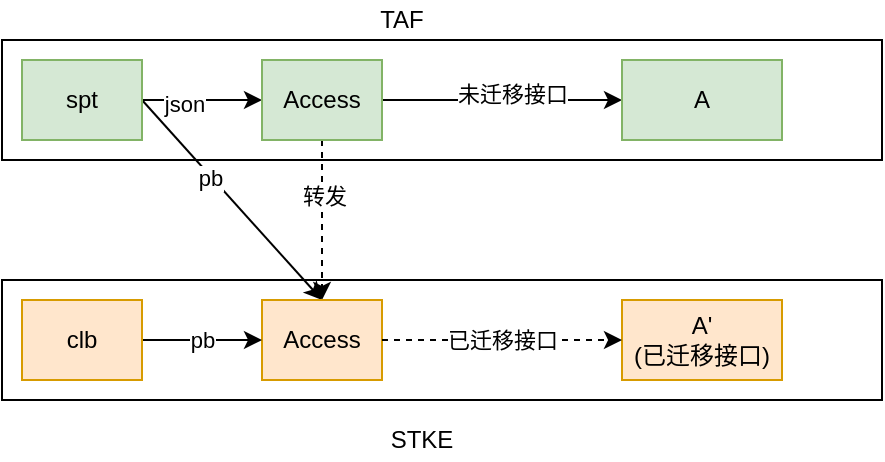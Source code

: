 <mxfile version="14.2.7" type="github">
  <diagram id="YXyJghuIVvbqVYUS1TZR" name="Page-1">
    <mxGraphModel dx="946" dy="582" grid="1" gridSize="10" guides="1" tooltips="1" connect="1" arrows="1" fold="1" page="1" pageScale="1" pageWidth="827" pageHeight="1169" math="0" shadow="0">
      <root>
        <mxCell id="0" />
        <mxCell id="1" parent="0" />
        <mxCell id="A1HXEkPYwLulz25Y2JXx-1" value="" style="rounded=0;whiteSpace=wrap;html=1;" vertex="1" parent="1">
          <mxGeometry x="160" y="90" width="440" height="60" as="geometry" />
        </mxCell>
        <mxCell id="A1HXEkPYwLulz25Y2JXx-2" value="" style="rounded=0;whiteSpace=wrap;html=1;" vertex="1" parent="1">
          <mxGeometry x="160" y="210" width="440" height="60" as="geometry" />
        </mxCell>
        <mxCell id="A1HXEkPYwLulz25Y2JXx-9" value="" style="edgeStyle=orthogonalEdgeStyle;rounded=0;orthogonalLoop=1;jettySize=auto;html=1;" edge="1" parent="1" source="A1HXEkPYwLulz25Y2JXx-3" target="A1HXEkPYwLulz25Y2JXx-5">
          <mxGeometry relative="1" as="geometry" />
        </mxCell>
        <mxCell id="A1HXEkPYwLulz25Y2JXx-16" value="json" style="edgeLabel;html=1;align=center;verticalAlign=middle;resizable=0;points=[];" vertex="1" connectable="0" parent="A1HXEkPYwLulz25Y2JXx-9">
          <mxGeometry x="-0.3" y="-2" relative="1" as="geometry">
            <mxPoint as="offset" />
          </mxGeometry>
        </mxCell>
        <mxCell id="A1HXEkPYwLulz25Y2JXx-17" style="rounded=0;orthogonalLoop=1;jettySize=auto;html=1;exitX=1;exitY=0.5;exitDx=0;exitDy=0;entryX=0.5;entryY=0;entryDx=0;entryDy=0;" edge="1" parent="1" source="A1HXEkPYwLulz25Y2JXx-3" target="A1HXEkPYwLulz25Y2JXx-7">
          <mxGeometry relative="1" as="geometry" />
        </mxCell>
        <mxCell id="A1HXEkPYwLulz25Y2JXx-18" value="pb" style="edgeLabel;html=1;align=center;verticalAlign=middle;resizable=0;points=[];" vertex="1" connectable="0" parent="A1HXEkPYwLulz25Y2JXx-17">
          <mxGeometry x="-0.231" y="-1" relative="1" as="geometry">
            <mxPoint as="offset" />
          </mxGeometry>
        </mxCell>
        <mxCell id="A1HXEkPYwLulz25Y2JXx-3" value="spt" style="rounded=0;whiteSpace=wrap;html=1;fillColor=#d5e8d4;strokeColor=#82b366;" vertex="1" parent="1">
          <mxGeometry x="170" y="100" width="60" height="40" as="geometry" />
        </mxCell>
        <mxCell id="A1HXEkPYwLulz25Y2JXx-8" value="" style="edgeStyle=orthogonalEdgeStyle;rounded=0;orthogonalLoop=1;jettySize=auto;html=1;dashed=1;" edge="1" parent="1" source="A1HXEkPYwLulz25Y2JXx-5" target="A1HXEkPYwLulz25Y2JXx-7">
          <mxGeometry relative="1" as="geometry" />
        </mxCell>
        <mxCell id="A1HXEkPYwLulz25Y2JXx-15" value="转发" style="edgeLabel;html=1;align=center;verticalAlign=middle;resizable=0;points=[];" vertex="1" connectable="0" parent="A1HXEkPYwLulz25Y2JXx-8">
          <mxGeometry x="-0.3" y="1" relative="1" as="geometry">
            <mxPoint as="offset" />
          </mxGeometry>
        </mxCell>
        <mxCell id="A1HXEkPYwLulz25Y2JXx-11" value="" style="edgeStyle=orthogonalEdgeStyle;rounded=0;orthogonalLoop=1;jettySize=auto;html=1;" edge="1" parent="1" source="A1HXEkPYwLulz25Y2JXx-5" target="A1HXEkPYwLulz25Y2JXx-6">
          <mxGeometry relative="1" as="geometry" />
        </mxCell>
        <mxCell id="A1HXEkPYwLulz25Y2JXx-12" value="未迁移接口" style="edgeLabel;html=1;align=center;verticalAlign=middle;resizable=0;points=[];" vertex="1" connectable="0" parent="A1HXEkPYwLulz25Y2JXx-11">
          <mxGeometry x="-0.52" y="3" relative="1" as="geometry">
            <mxPoint x="36" as="offset" />
          </mxGeometry>
        </mxCell>
        <mxCell id="A1HXEkPYwLulz25Y2JXx-5" value="Access" style="rounded=0;whiteSpace=wrap;html=1;fillColor=#d5e8d4;strokeColor=#82b366;" vertex="1" parent="1">
          <mxGeometry x="290" y="100" width="60" height="40" as="geometry" />
        </mxCell>
        <mxCell id="A1HXEkPYwLulz25Y2JXx-6" value="A" style="rounded=0;whiteSpace=wrap;html=1;fillColor=#d5e8d4;strokeColor=#82b366;" vertex="1" parent="1">
          <mxGeometry x="470" y="100" width="80" height="40" as="geometry" />
        </mxCell>
        <mxCell id="A1HXEkPYwLulz25Y2JXx-7" value="Access" style="rounded=0;whiteSpace=wrap;html=1;fillColor=#ffe6cc;strokeColor=#d79b00;" vertex="1" parent="1">
          <mxGeometry x="290" y="220" width="60" height="40" as="geometry" />
        </mxCell>
        <mxCell id="A1HXEkPYwLulz25Y2JXx-10" value="A&#39;&lt;br&gt;(已迁移接口)" style="rounded=0;whiteSpace=wrap;html=1;fillColor=#ffe6cc;strokeColor=#d79b00;" vertex="1" parent="1">
          <mxGeometry x="470" y="220" width="80" height="40" as="geometry" />
        </mxCell>
        <mxCell id="A1HXEkPYwLulz25Y2JXx-14" value="已迁移接口" style="endArrow=classic;html=1;exitX=1;exitY=0.5;exitDx=0;exitDy=0;entryX=0;entryY=0.5;entryDx=0;entryDy=0;dashed=1;" edge="1" parent="1" source="A1HXEkPYwLulz25Y2JXx-7" target="A1HXEkPYwLulz25Y2JXx-10">
          <mxGeometry width="50" height="50" relative="1" as="geometry">
            <mxPoint x="370" y="330" as="sourcePoint" />
            <mxPoint x="440" y="280" as="targetPoint" />
          </mxGeometry>
        </mxCell>
        <mxCell id="A1HXEkPYwLulz25Y2JXx-20" value="pb" style="edgeStyle=none;rounded=0;orthogonalLoop=1;jettySize=auto;html=1;" edge="1" parent="1" source="A1HXEkPYwLulz25Y2JXx-19" target="A1HXEkPYwLulz25Y2JXx-7">
          <mxGeometry relative="1" as="geometry" />
        </mxCell>
        <mxCell id="A1HXEkPYwLulz25Y2JXx-19" value="clb" style="rounded=0;whiteSpace=wrap;html=1;fillColor=#ffe6cc;strokeColor=#d79b00;" vertex="1" parent="1">
          <mxGeometry x="170" y="220" width="60" height="40" as="geometry" />
        </mxCell>
        <mxCell id="A1HXEkPYwLulz25Y2JXx-21" value="TAF" style="text;html=1;strokeColor=none;fillColor=none;align=center;verticalAlign=middle;whiteSpace=wrap;rounded=0;" vertex="1" parent="1">
          <mxGeometry x="340" y="70" width="40" height="20" as="geometry" />
        </mxCell>
        <mxCell id="A1HXEkPYwLulz25Y2JXx-22" value="STKE" style="text;html=1;strokeColor=none;fillColor=none;align=center;verticalAlign=middle;whiteSpace=wrap;rounded=0;" vertex="1" parent="1">
          <mxGeometry x="350" y="280" width="40" height="20" as="geometry" />
        </mxCell>
      </root>
    </mxGraphModel>
  </diagram>
</mxfile>
